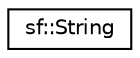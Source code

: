 digraph "Graphical Class Hierarchy"
{
  edge [fontname="Helvetica",fontsize="10",labelfontname="Helvetica",labelfontsize="10"];
  node [fontname="Helvetica",fontsize="10",shape=record];
  rankdir="LR";
  Node0 [label="sf::String",height=0.2,width=0.4,color="black", fillcolor="white", style="filled",URL="$classsf_1_1_string.html",tooltip="Utility string class that automatically handles conversions between types and encodings. "];
}
